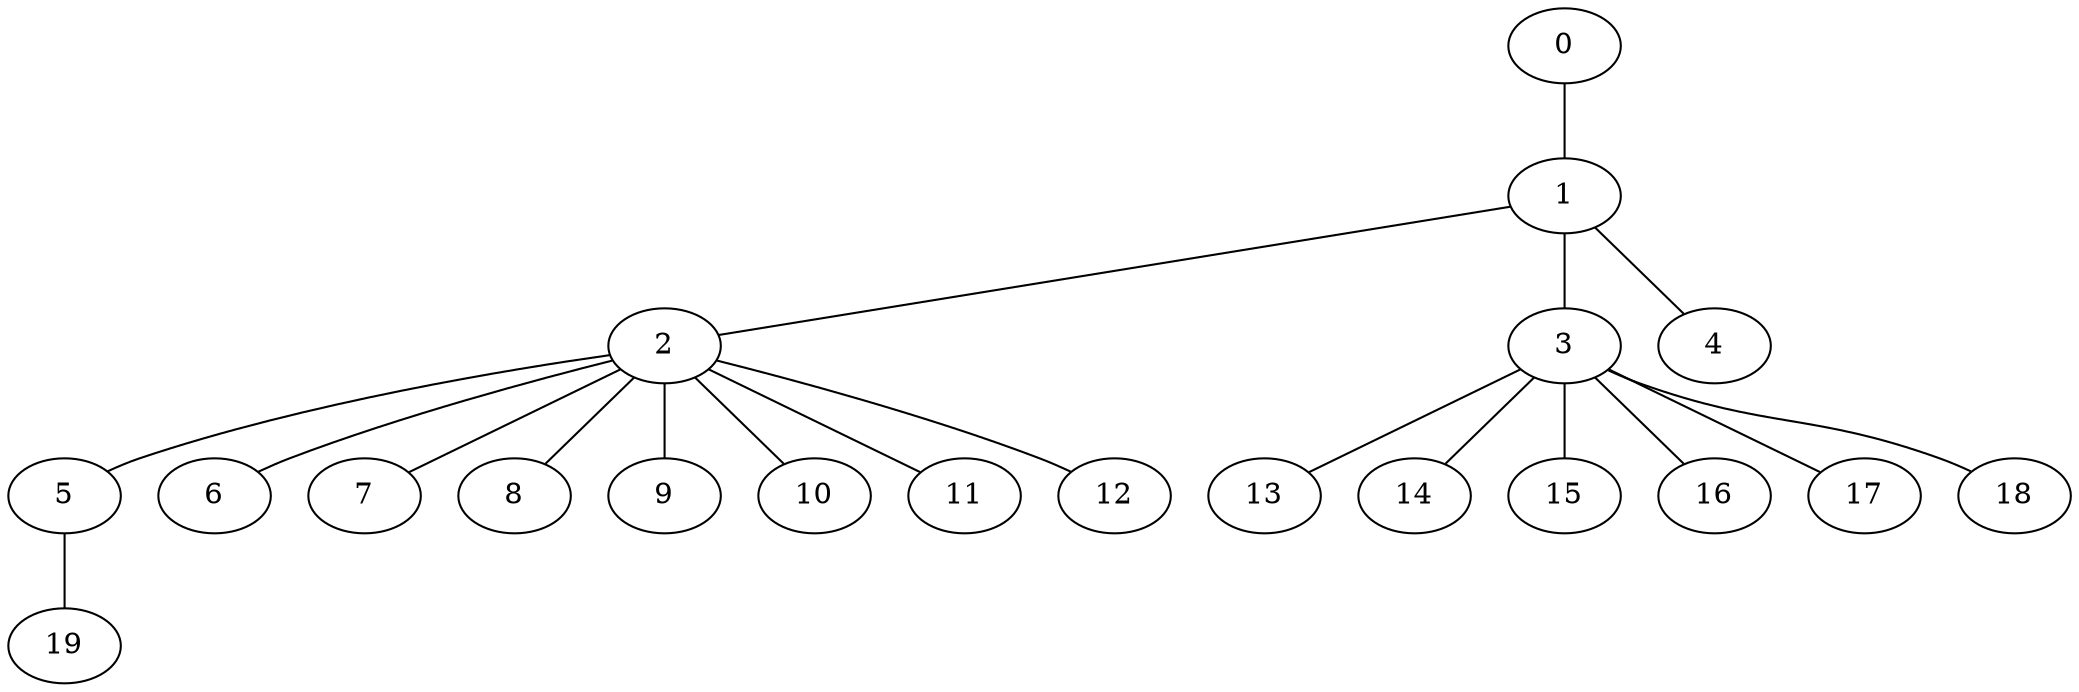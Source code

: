 
graph graphname {
    0 -- 1
1 -- 2
1 -- 3
1 -- 4
2 -- 5
2 -- 6
2 -- 7
2 -- 8
2 -- 9
2 -- 10
2 -- 11
2 -- 12
3 -- 13
3 -- 14
3 -- 15
3 -- 16
3 -- 17
3 -- 18
5 -- 19

}
